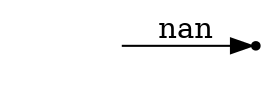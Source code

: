 digraph{
	rankdir=LR;
	root [shape=none,label=""];
	nd [shape=point];
	root -> nd [label="nan"];
}
